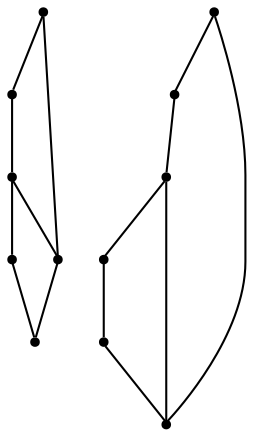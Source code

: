 graph {
  node [shape=point,comment="{\"directed\":false,\"doi\":\"10.1007/978-3-319-73915-1_6\",\"figure\":\"1 (1)\"}"]

  v0 [pos="1233.5412228327082,2183.4558998806833"]
  v1 [pos="1233.5412228327082,2265.986804434997"]
  v2 [pos="1130.379062087856,2286.6189582848297"]
  v3 [pos="1130.379062087856,2162.8267982374928"]
  v4 [pos="1027.214691645489,2183.4558998806833"]
  v5 [pos="1027.214691645489,2265.986804434997"]
  v6 [pos="738.3603617708656,2183.4558998806833"]
  v7 [pos="738.3603617708656,2265.986804434997"]
  v8 [pos="635.1939406020277,2162.8267982374928"]
  v9 [pos="532.031636783236,2327.8864453664146"]
  v10 [pos="635.1939406020279,2286.61895828483"]
  v11 [pos="532.031636783236,2121.560201382845"]

  v0 -- v1 [id="-1",pos="1233.5412228327082,2183.4558998806833 1233.5412228327082,2265.986804434997 1233.5412228327082,2265.986804434997 1233.5412228327082,2265.986804434997"]
  v9 -- v11 [id="-2",pos="532.031636783236,2327.8864453664146 532.031636783236,2121.560201382845 532.031636783236,2121.560201382845 532.031636783236,2121.560201382845"]
  v11 -- v10 [id="-3",pos="532.031636783236,2121.560201382845 635.1939406020279,2286.61895828483 635.1939406020279,2286.61895828483 635.1939406020279,2286.61895828483"]
  v1 -- v2 [id="-4",pos="1233.5412228327082,2265.986804434997 1130.379062087856,2286.6189582848297 1130.379062087856,2286.6189582848297 1130.379062087856,2286.6189582848297"]
  v3 -- v0 [id="-5",pos="1130.379062087856,2162.8267982374928 1233.5412228327082,2183.4558998806833 1233.5412228327082,2183.4558998806833 1233.5412228327082,2183.4558998806833"]
  v3 -- v4 [id="-6",pos="1130.379062087856,2162.8267982374928 1027.214691645489,2183.4558998806833 1027.214691645489,2183.4558998806833 1027.214691645489,2183.4558998806833"]
  v2 -- v3 [id="-7",pos="1130.379062087856,2286.6189582848297 1130.379062087856,2162.8267982374928 1130.379062087856,2162.8267982374928 1130.379062087856,2162.8267982374928"]
  v2 -- v5 [id="-8",pos="1130.379062087856,2286.6189582848297 1027.214691645489,2265.986804434997 1027.214691645489,2265.986804434997 1027.214691645489,2265.986804434997"]
  v10 -- v8 [id="-9",pos="635.1939406020279,2286.61895828483 635.1939406020277,2162.8267982374928 635.1939406020277,2162.8267982374928 635.1939406020277,2162.8267982374928"]
  v10 -- v6 [id="-10",pos="635.1939406020279,2286.61895828483 738.3603617708656,2183.4558998806833 738.3603617708656,2183.4558998806833 738.3603617708656,2183.4558998806833"]
  v8 -- v9 [id="-11",pos="635.1939406020277,2162.8267982374928 532.031636783236,2327.8864453664146 532.031636783236,2327.8864453664146 532.031636783236,2327.8864453664146"]
  v5 -- v4 [id="-12",pos="1027.214691645489,2265.986804434997 1027.214691645489,2183.4558998806833 1027.214691645489,2183.4558998806833 1027.214691645489,2183.4558998806833"]
  v6 -- v7 [id="-13",pos="738.3603617708656,2183.4558998806833 738.3603617708656,2265.986804434997 738.3603617708656,2265.986804434997 738.3603617708656,2265.986804434997"]
  v7 -- v8 [id="-14",pos="738.3603617708656,2265.986804434997 635.1939406020277,2162.8267982374928 635.1939406020277,2162.8267982374928 635.1939406020277,2162.8267982374928"]
}